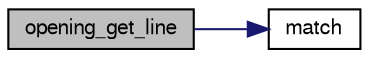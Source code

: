 digraph "opening_get_line"
{
 // LATEX_PDF_SIZE
  bgcolor="transparent";
  edge [fontname="FreeSans",fontsize="10",labelfontname="FreeSans",labelfontsize="10"];
  node [fontname="FreeSans",fontsize="10",shape=record];
  rankdir="LR";
  Node1 [label="opening_get_line",height=0.2,width=0.4,color="black", fillcolor="grey75", style="filled", fontcolor="black",tooltip="Translate an opening name into its move sequence."];
  Node1 -> Node2 [color="midnightblue",fontsize="10",style="solid",fontname="FreeSans"];
  Node2 [label="match",height=0.2,width=0.4,color="black",URL="$opening_8c.html#ab59857a4d72ed1a5664e86b46a2cb341",tooltip=" "];
}
